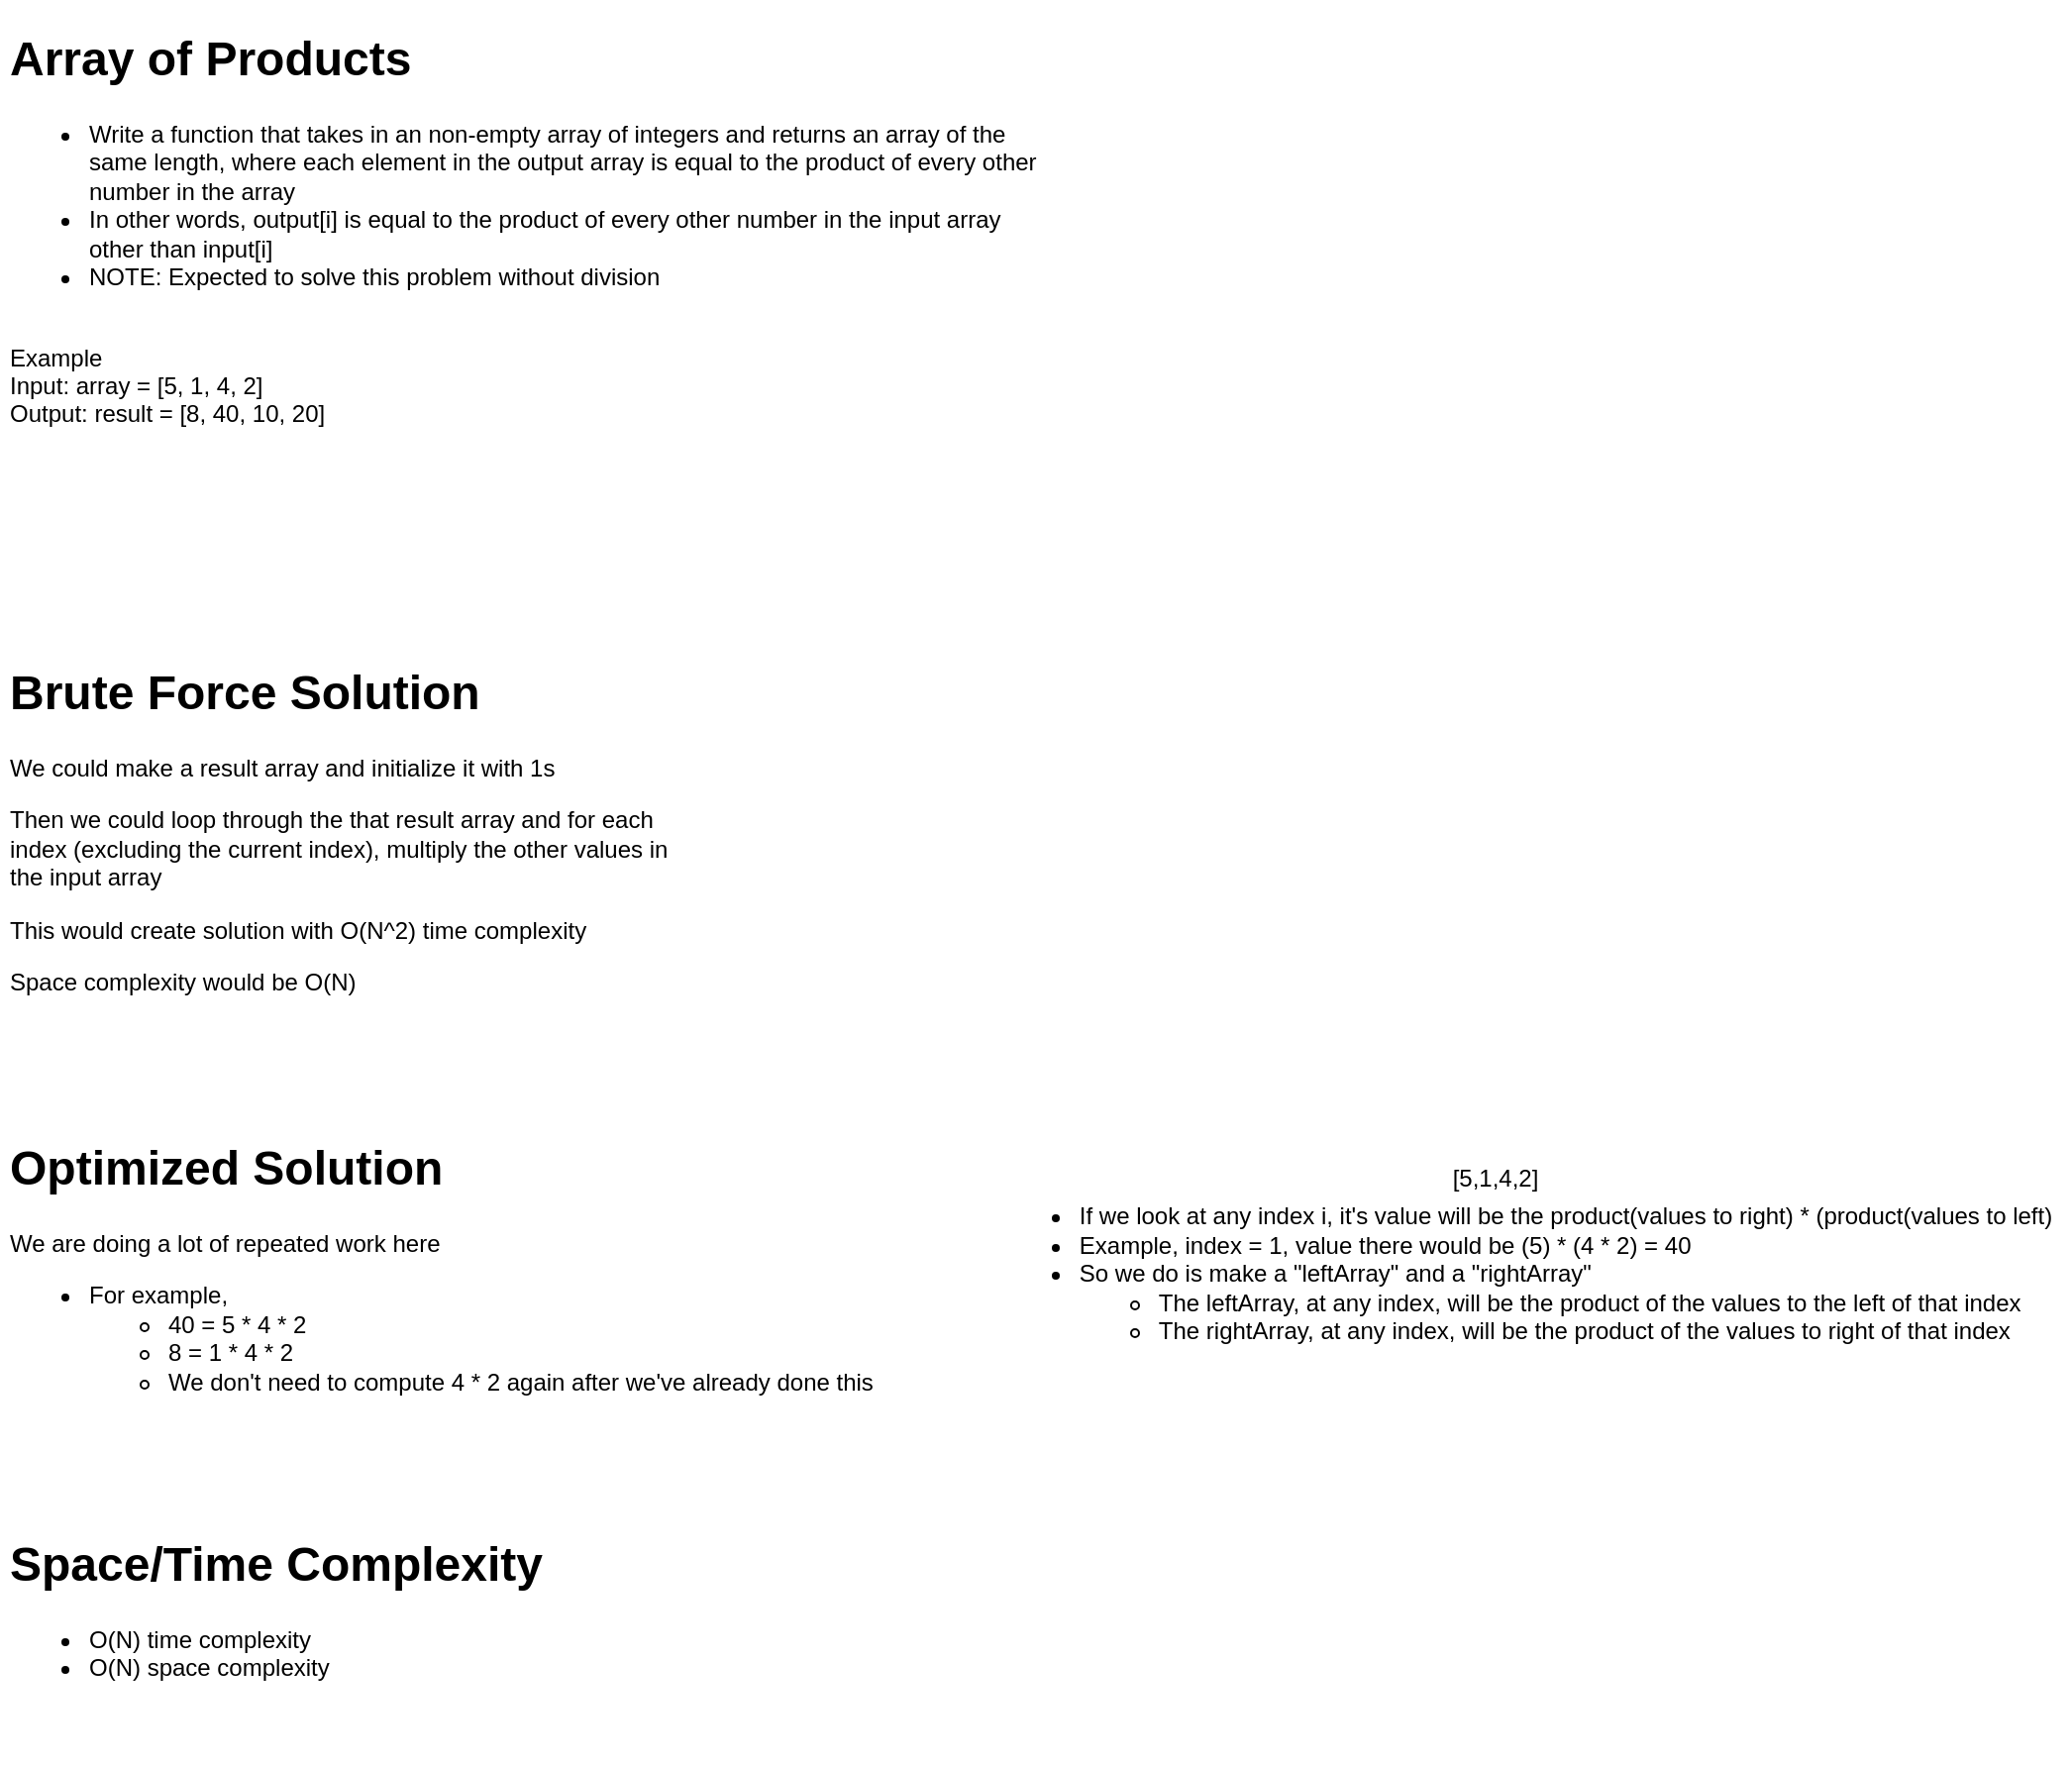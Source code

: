 <mxfile version="20.2.7" type="github">
  <diagram id="1_KvDQNelg_fLiJWdgrR" name="Page-1">
    <mxGraphModel dx="1829" dy="1026" grid="1" gridSize="10" guides="1" tooltips="1" connect="1" arrows="1" fold="1" page="1" pageScale="1" pageWidth="1100" pageHeight="850" math="0" shadow="0">
      <root>
        <mxCell id="0" />
        <mxCell id="1" parent="0" />
        <mxCell id="4wGs5ptdxa24Hdlg0N74-1" value="&lt;h1&gt;Array of Products&lt;/h1&gt;&lt;p&gt;&lt;/p&gt;&lt;ul&gt;&lt;li&gt;Write a function that takes in an non-empty array of integers and returns an array of the same length, where each element in the output array is equal to the product of every other number in the array&lt;/li&gt;&lt;li&gt;In other words, output[i] is equal to the product of every other number in the input array other than input[i]&lt;/li&gt;&lt;li&gt;NOTE: Expected to solve this problem without division&lt;/li&gt;&lt;/ul&gt;&lt;div&gt;&lt;br&gt;&lt;/div&gt;&lt;div&gt;Example&lt;/div&gt;&lt;div&gt;Input: array = [5, 1, 4, 2]&lt;/div&gt;&lt;div&gt;Output: result = [8, 40, 10, 20]&lt;/div&gt;&lt;p&gt;&lt;/p&gt;" style="text;html=1;strokeColor=none;fillColor=none;spacing=5;spacingTop=-20;whiteSpace=wrap;overflow=hidden;rounded=0;" vertex="1" parent="1">
          <mxGeometry x="50" y="70" width="530" height="260" as="geometry" />
        </mxCell>
        <mxCell id="4wGs5ptdxa24Hdlg0N74-2" value="&lt;h1&gt;Brute Force Solution&lt;/h1&gt;&lt;p&gt;We could make a result array and initialize it with 1s&lt;/p&gt;&lt;p&gt;Then we could loop through the that result array and for each index (excluding the current index), multiply the other values in the input array&lt;/p&gt;&lt;p&gt;This would create solution with O(N^2) time complexity&lt;/p&gt;&lt;p&gt;Space complexity would be O(N)&lt;/p&gt;" style="text;html=1;strokeColor=none;fillColor=none;spacing=5;spacingTop=-20;whiteSpace=wrap;overflow=hidden;rounded=0;" vertex="1" parent="1">
          <mxGeometry x="50" y="390" width="350" height="200" as="geometry" />
        </mxCell>
        <mxCell id="4wGs5ptdxa24Hdlg0N74-3" value="&lt;h1&gt;Optimized Solution&lt;/h1&gt;&lt;p&gt;We are doing a lot of repeated work here&lt;/p&gt;&lt;p&gt;&lt;/p&gt;&lt;ul&gt;&lt;li&gt;For example,&amp;nbsp;&lt;/li&gt;&lt;ul&gt;&lt;li&gt;40 = 5 * 4 * 2&lt;/li&gt;&lt;li&gt;8 = 1 * 4 * 2&lt;/li&gt;&lt;li&gt;We don&#39;t need to compute 4 * 2 again after we&#39;ve already done this&lt;/li&gt;&lt;/ul&gt;&lt;/ul&gt;&lt;p&gt;&lt;/p&gt;" style="text;html=1;strokeColor=none;fillColor=none;spacing=5;spacingTop=-20;whiteSpace=wrap;overflow=hidden;rounded=0;" vertex="1" parent="1">
          <mxGeometry x="50" y="630" width="450" height="230" as="geometry" />
        </mxCell>
        <mxCell id="4wGs5ptdxa24Hdlg0N74-4" value="[5,1,4,2]" style="text;html=1;strokeColor=none;fillColor=none;align=center;verticalAlign=middle;whiteSpace=wrap;rounded=0;" vertex="1" parent="1">
          <mxGeometry x="700" y="640" width="210" height="30" as="geometry" />
        </mxCell>
        <mxCell id="4wGs5ptdxa24Hdlg0N74-6" value="&lt;div style=&quot;text-align: left;&quot;&gt;&lt;ul&gt;&lt;li&gt;&lt;span style=&quot;background-color: initial;&quot;&gt;If we look at any index i, it&#39;s value will be the product(values to right) * (product(values to left)&lt;/span&gt;&lt;/li&gt;&lt;li&gt;Example, index = 1, value there would be (5) * (4 * 2) = 40&lt;/li&gt;&lt;li&gt;So we do is make a &quot;leftArray&quot; and a &quot;rightArray&quot;&lt;/li&gt;&lt;ul&gt;&lt;li&gt;The leftArray, at any index, will be the product of the values to the left of that index&lt;/li&gt;&lt;li&gt;The rightArray, at any index, will be the product of the values to right of that index&lt;/li&gt;&lt;/ul&gt;&lt;/ul&gt;&lt;/div&gt;&lt;div style=&quot;text-align: left;&quot;&gt;&lt;br&gt;&lt;/div&gt;" style="text;html=1;align=center;verticalAlign=middle;resizable=0;points=[];autosize=1;strokeColor=none;fillColor=none;" vertex="1" parent="1">
          <mxGeometry x="545" y="650" width="550" height="120" as="geometry" />
        </mxCell>
        <mxCell id="4wGs5ptdxa24Hdlg0N74-8" value="&lt;h1&gt;Space/Time Complexity&lt;/h1&gt;&lt;p&gt;&lt;/p&gt;&lt;ul&gt;&lt;li&gt;O(N) time complexity&lt;/li&gt;&lt;li&gt;O(N) space complexity&lt;/li&gt;&lt;/ul&gt;&lt;p&gt;&lt;/p&gt;" style="text;html=1;strokeColor=none;fillColor=none;spacing=5;spacingTop=-20;whiteSpace=wrap;overflow=hidden;rounded=0;" vertex="1" parent="1">
          <mxGeometry x="50" y="830" width="300" height="120" as="geometry" />
        </mxCell>
      </root>
    </mxGraphModel>
  </diagram>
</mxfile>
